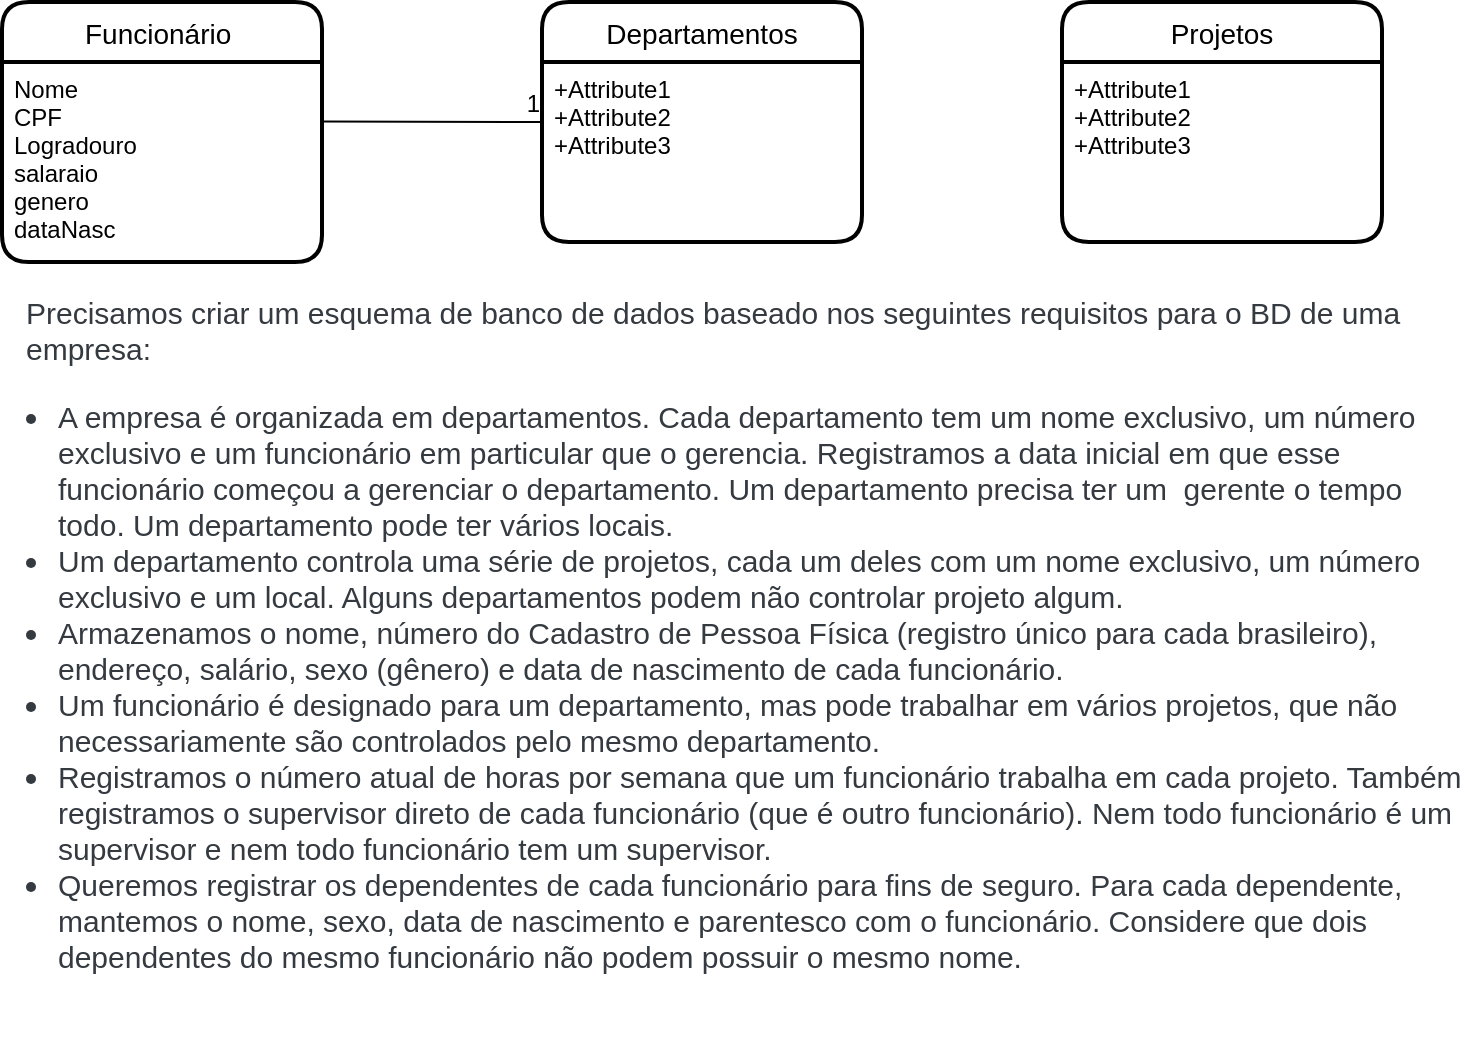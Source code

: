 <mxfile version="14.5.3" type="github">
  <diagram id="Rzhv39uRHPJgM1VJzzdm" name="Page-1">
    <mxGraphModel dx="1178" dy="435" grid="1" gridSize="10" guides="1" tooltips="1" connect="1" arrows="1" fold="1" page="1" pageScale="1" pageWidth="827" pageHeight="1169" math="0" shadow="0">
      <root>
        <mxCell id="0" />
        <mxCell id="1" parent="0" />
        <mxCell id="fRolGcnS6d_slUNVsV01-5" value="Funcionário " style="swimlane;childLayout=stackLayout;horizontal=1;startSize=30;horizontalStack=0;rounded=1;fontSize=14;fontStyle=0;strokeWidth=2;resizeParent=0;resizeLast=1;shadow=0;dashed=0;align=center;" vertex="1" parent="1">
          <mxGeometry x="40" y="190" width="160" height="130" as="geometry" />
        </mxCell>
        <mxCell id="fRolGcnS6d_slUNVsV01-6" value="Nome&#xa;CPF&#xa;Logradouro&#xa;salaraio&#xa;genero&#xa;dataNasc" style="align=left;strokeColor=none;fillColor=none;spacingLeft=4;fontSize=12;verticalAlign=top;resizable=0;rotatable=0;part=1;" vertex="1" parent="fRolGcnS6d_slUNVsV01-5">
          <mxGeometry y="30" width="160" height="100" as="geometry" />
        </mxCell>
        <mxCell id="fRolGcnS6d_slUNVsV01-7" value="Departamentos" style="swimlane;childLayout=stackLayout;horizontal=1;startSize=30;horizontalStack=0;rounded=1;fontSize=14;fontStyle=0;strokeWidth=2;resizeParent=0;resizeLast=1;shadow=0;dashed=0;align=center;" vertex="1" parent="1">
          <mxGeometry x="310" y="190" width="160" height="120" as="geometry" />
        </mxCell>
        <mxCell id="fRolGcnS6d_slUNVsV01-8" value="+Attribute1&#xa;+Attribute2&#xa;+Attribute3" style="align=left;strokeColor=none;fillColor=none;spacingLeft=4;fontSize=12;verticalAlign=top;resizable=0;rotatable=0;part=1;" vertex="1" parent="fRolGcnS6d_slUNVsV01-7">
          <mxGeometry y="30" width="160" height="90" as="geometry" />
        </mxCell>
        <mxCell id="fRolGcnS6d_slUNVsV01-9" value="Projetos" style="swimlane;childLayout=stackLayout;horizontal=1;startSize=30;horizontalStack=0;rounded=1;fontSize=14;fontStyle=0;strokeWidth=2;resizeParent=0;resizeLast=1;shadow=0;dashed=0;align=center;" vertex="1" parent="1">
          <mxGeometry x="570" y="190" width="160" height="120" as="geometry" />
        </mxCell>
        <mxCell id="fRolGcnS6d_slUNVsV01-10" value="+Attribute1&#xa;+Attribute2&#xa;+Attribute3" style="align=left;strokeColor=none;fillColor=none;spacingLeft=4;fontSize=12;verticalAlign=top;resizable=0;rotatable=0;part=1;" vertex="1" parent="fRolGcnS6d_slUNVsV01-9">
          <mxGeometry y="30" width="160" height="90" as="geometry" />
        </mxCell>
        <mxCell id="fRolGcnS6d_slUNVsV01-12" value="" style="endArrow=none;html=1;rounded=0;" edge="1" parent="1">
          <mxGeometry relative="1" as="geometry">
            <mxPoint x="200" y="249.71" as="sourcePoint" />
            <mxPoint x="310" y="250" as="targetPoint" />
          </mxGeometry>
        </mxCell>
        <mxCell id="fRolGcnS6d_slUNVsV01-13" value="1" style="resizable=0;html=1;align=right;verticalAlign=bottom;" connectable="0" vertex="1" parent="fRolGcnS6d_slUNVsV01-12">
          <mxGeometry x="1" relative="1" as="geometry" />
        </mxCell>
        <mxCell id="fRolGcnS6d_slUNVsV01-15" value="&lt;p id=&quot;yui_3_17_2_1_1617393367127_50&quot; style=&quot;box-sizing: border-box; margin-top: 0px; margin-bottom: 1rem; color: rgb(52, 58, 64); font-family: poppins, sans-serif; font-size: 15px; font-style: normal; font-weight: 400; letter-spacing: normal; text-align: left; text-indent: 0px; text-transform: none; word-spacing: 0px; background-color: rgb(255, 255, 255);&quot;&gt;&lt;span id=&quot;yui_3_17_2_1_1617393367127_49&quot; style=&quot;box-sizing: border-box ; font-size: 0.938rem&quot;&gt;Precisamos criar um esquema de banco de dados baseado nos seguintes requisitos para o BD de uma empresa:&lt;/span&gt;&lt;/p&gt;&lt;p style=&quot;box-sizing: border-box; margin-top: 0px; margin-bottom: 1rem; color: rgb(52, 58, 64); font-family: poppins, sans-serif; font-size: 15px; font-style: normal; font-weight: 400; letter-spacing: normal; text-align: left; text-indent: 0px; text-transform: none; word-spacing: 0px; background-color: rgb(255, 255, 255);&quot;&gt;&lt;/p&gt;&lt;div id=&quot;yui_3_17_2_1_1617393367127_53&quot; style=&quot;box-sizing: border-box; color: rgb(52, 58, 64); font-family: poppins, sans-serif; font-size: 15px; font-style: normal; font-weight: 400; letter-spacing: normal; text-align: left; text-indent: 0px; text-transform: none; word-spacing: 0px; background-color: rgb(255, 255, 255);&quot;&gt;&lt;ul id=&quot;yui_3_17_2_1_1617393367127_52&quot; style=&quot;box-sizing: border-box ; margin-top: 0px ; margin-bottom: 1rem ; padding-left: 1rem&quot;&gt;&lt;li id=&quot;yui_3_17_2_1_1617393367127_51&quot; style=&quot;box-sizing: border-box&quot;&gt;A empresa é organizada em departamentos. Cada departamento tem um nome exclusivo, um número exclusivo e um funcionário em particular que o gerencia. Registramos a data inicial em que esse funcionário começou a gerenciar o departamento. Um departamento precisa ter um&amp;nbsp; gerente o tempo todo. Um departamento pode ter vários locais.&lt;/li&gt;&lt;li id=&quot;yui_3_17_2_1_1617393367127_55&quot; style=&quot;box-sizing: border-box&quot;&gt;Um departamento controla uma série de projetos, cada um deles com um nome exclusivo, um número exclusivo e um local. Alguns departamentos podem não controlar projeto algum.&lt;/li&gt;&lt;li id=&quot;yui_3_17_2_1_1617393367127_54&quot; style=&quot;box-sizing: border-box&quot;&gt;Armazenamos o nome, número do Cadastro de Pessoa Física (registro único para cada brasileiro), endereço, salário, sexo (gênero) e data de nascimento de cada funcionário.&amp;nbsp;&lt;/li&gt;&lt;li id=&quot;yui_3_17_2_1_1617393367127_56&quot; style=&quot;box-sizing: border-box&quot;&gt;Um funcionário é designado para um departamento, mas pode trabalhar em vários projetos, que não necessariamente são controlados pelo mesmo departamento.&lt;/li&gt;&lt;li style=&quot;box-sizing: border-box&quot;&gt;Registramos o número atual de horas por semana que um funcionário trabalha em cada projeto. Também registramos o supervisor direto de cada funcionário (que é outro funcionário). Nem todo funcionário é um supervisor e nem todo funcionário tem um supervisor.&lt;/li&gt;&lt;li style=&quot;box-sizing: border-box&quot;&gt;Queremos registrar os dependentes de cada funcionário para fins de seguro. Para cada dependente, mantemos o nome, sexo, data de nascimento e parentesco com o funcionário. Considere que dois dependentes do mesmo funcionário não podem possuir o mesmo nome.&lt;/li&gt;&lt;/ul&gt;&lt;/div&gt;" style="text;whiteSpace=wrap;html=1;" vertex="1" parent="1">
          <mxGeometry x="50" y="330" width="720" height="380" as="geometry" />
        </mxCell>
      </root>
    </mxGraphModel>
  </diagram>
</mxfile>
